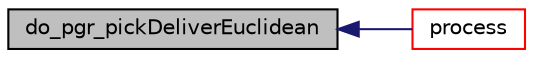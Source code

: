 digraph "do_pgr_pickDeliverEuclidean"
{
  edge [fontname="Helvetica",fontsize="10",labelfontname="Helvetica",labelfontsize="10"];
  node [fontname="Helvetica",fontsize="10",shape=record];
  rankdir="LR";
  Node11 [label="do_pgr_pickDeliverEuclidean",height=0.2,width=0.4,color="black", fillcolor="grey75", style="filled", fontcolor="black"];
  Node11 -> Node12 [dir="back",color="midnightblue",fontsize="10",style="solid",fontname="Helvetica"];
  Node12 [label="process",height=0.2,width=0.4,color="red", fillcolor="white", style="filled",URL="$pickDeliverEuclidean_8c.html#ae01c69f9e07f1206518fc4e74ed1a5be"];
}
